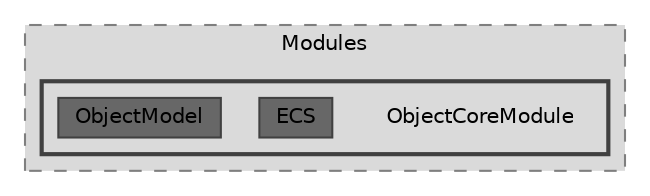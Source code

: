 digraph "Engine/Modules/ObjectCoreModule"
{
 // LATEX_PDF_SIZE
  bgcolor="transparent";
  edge [fontname=Helvetica,fontsize=10,labelfontname=Helvetica,labelfontsize=10];
  node [fontname=Helvetica,fontsize=10,shape=box,height=0.2,width=0.4];
  compound=true
  subgraph clusterdir_5730a32ba65843f7d6a4af6f0645845c {
    graph [ bgcolor="#dadada", pencolor="grey50", label="Modules", fontname=Helvetica,fontsize=10 style="filled,dashed", URL="dir_5730a32ba65843f7d6a4af6f0645845c.html",tooltip=""]
  subgraph clusterdir_328cf5a45a7129c3918e4af951a2b76f {
    graph [ bgcolor="#dadada", pencolor="grey25", label="", fontname=Helvetica,fontsize=10 style="filled,bold", URL="dir_328cf5a45a7129c3918e4af951a2b76f.html",tooltip=""]
    dir_328cf5a45a7129c3918e4af951a2b76f [shape=plaintext, label="ObjectCoreModule"];
  dir_c151f8c89de9b0593744b54d776ce781 [label="ECS", fillcolor="#676767", color="grey25", style="filled", URL="dir_c151f8c89de9b0593744b54d776ce781.html",tooltip=""];
  dir_19bb720ac1319aff7b440ea9b7ada198 [label="ObjectModel", fillcolor="#676767", color="grey25", style="filled", URL="dir_19bb720ac1319aff7b440ea9b7ada198.html",tooltip=""];
  }
  }
}
